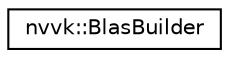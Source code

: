digraph "Graphical Class Hierarchy"
{
 // LATEX_PDF_SIZE
  edge [fontname="Helvetica",fontsize="10",labelfontname="Helvetica",labelfontsize="10"];
  node [fontname="Helvetica",fontsize="10",shape=record];
  rankdir="LR";
  Node0 [label="nvvk::BlasBuilder",height=0.2,width=0.4,color="black", fillcolor="white", style="filled",URL="$classnvvk_1_1_blas_builder.html",tooltip="Manages the construction and optimization of Bottom-Level Acceleration Structures (BLAS) for Vulkan R..."];
}
